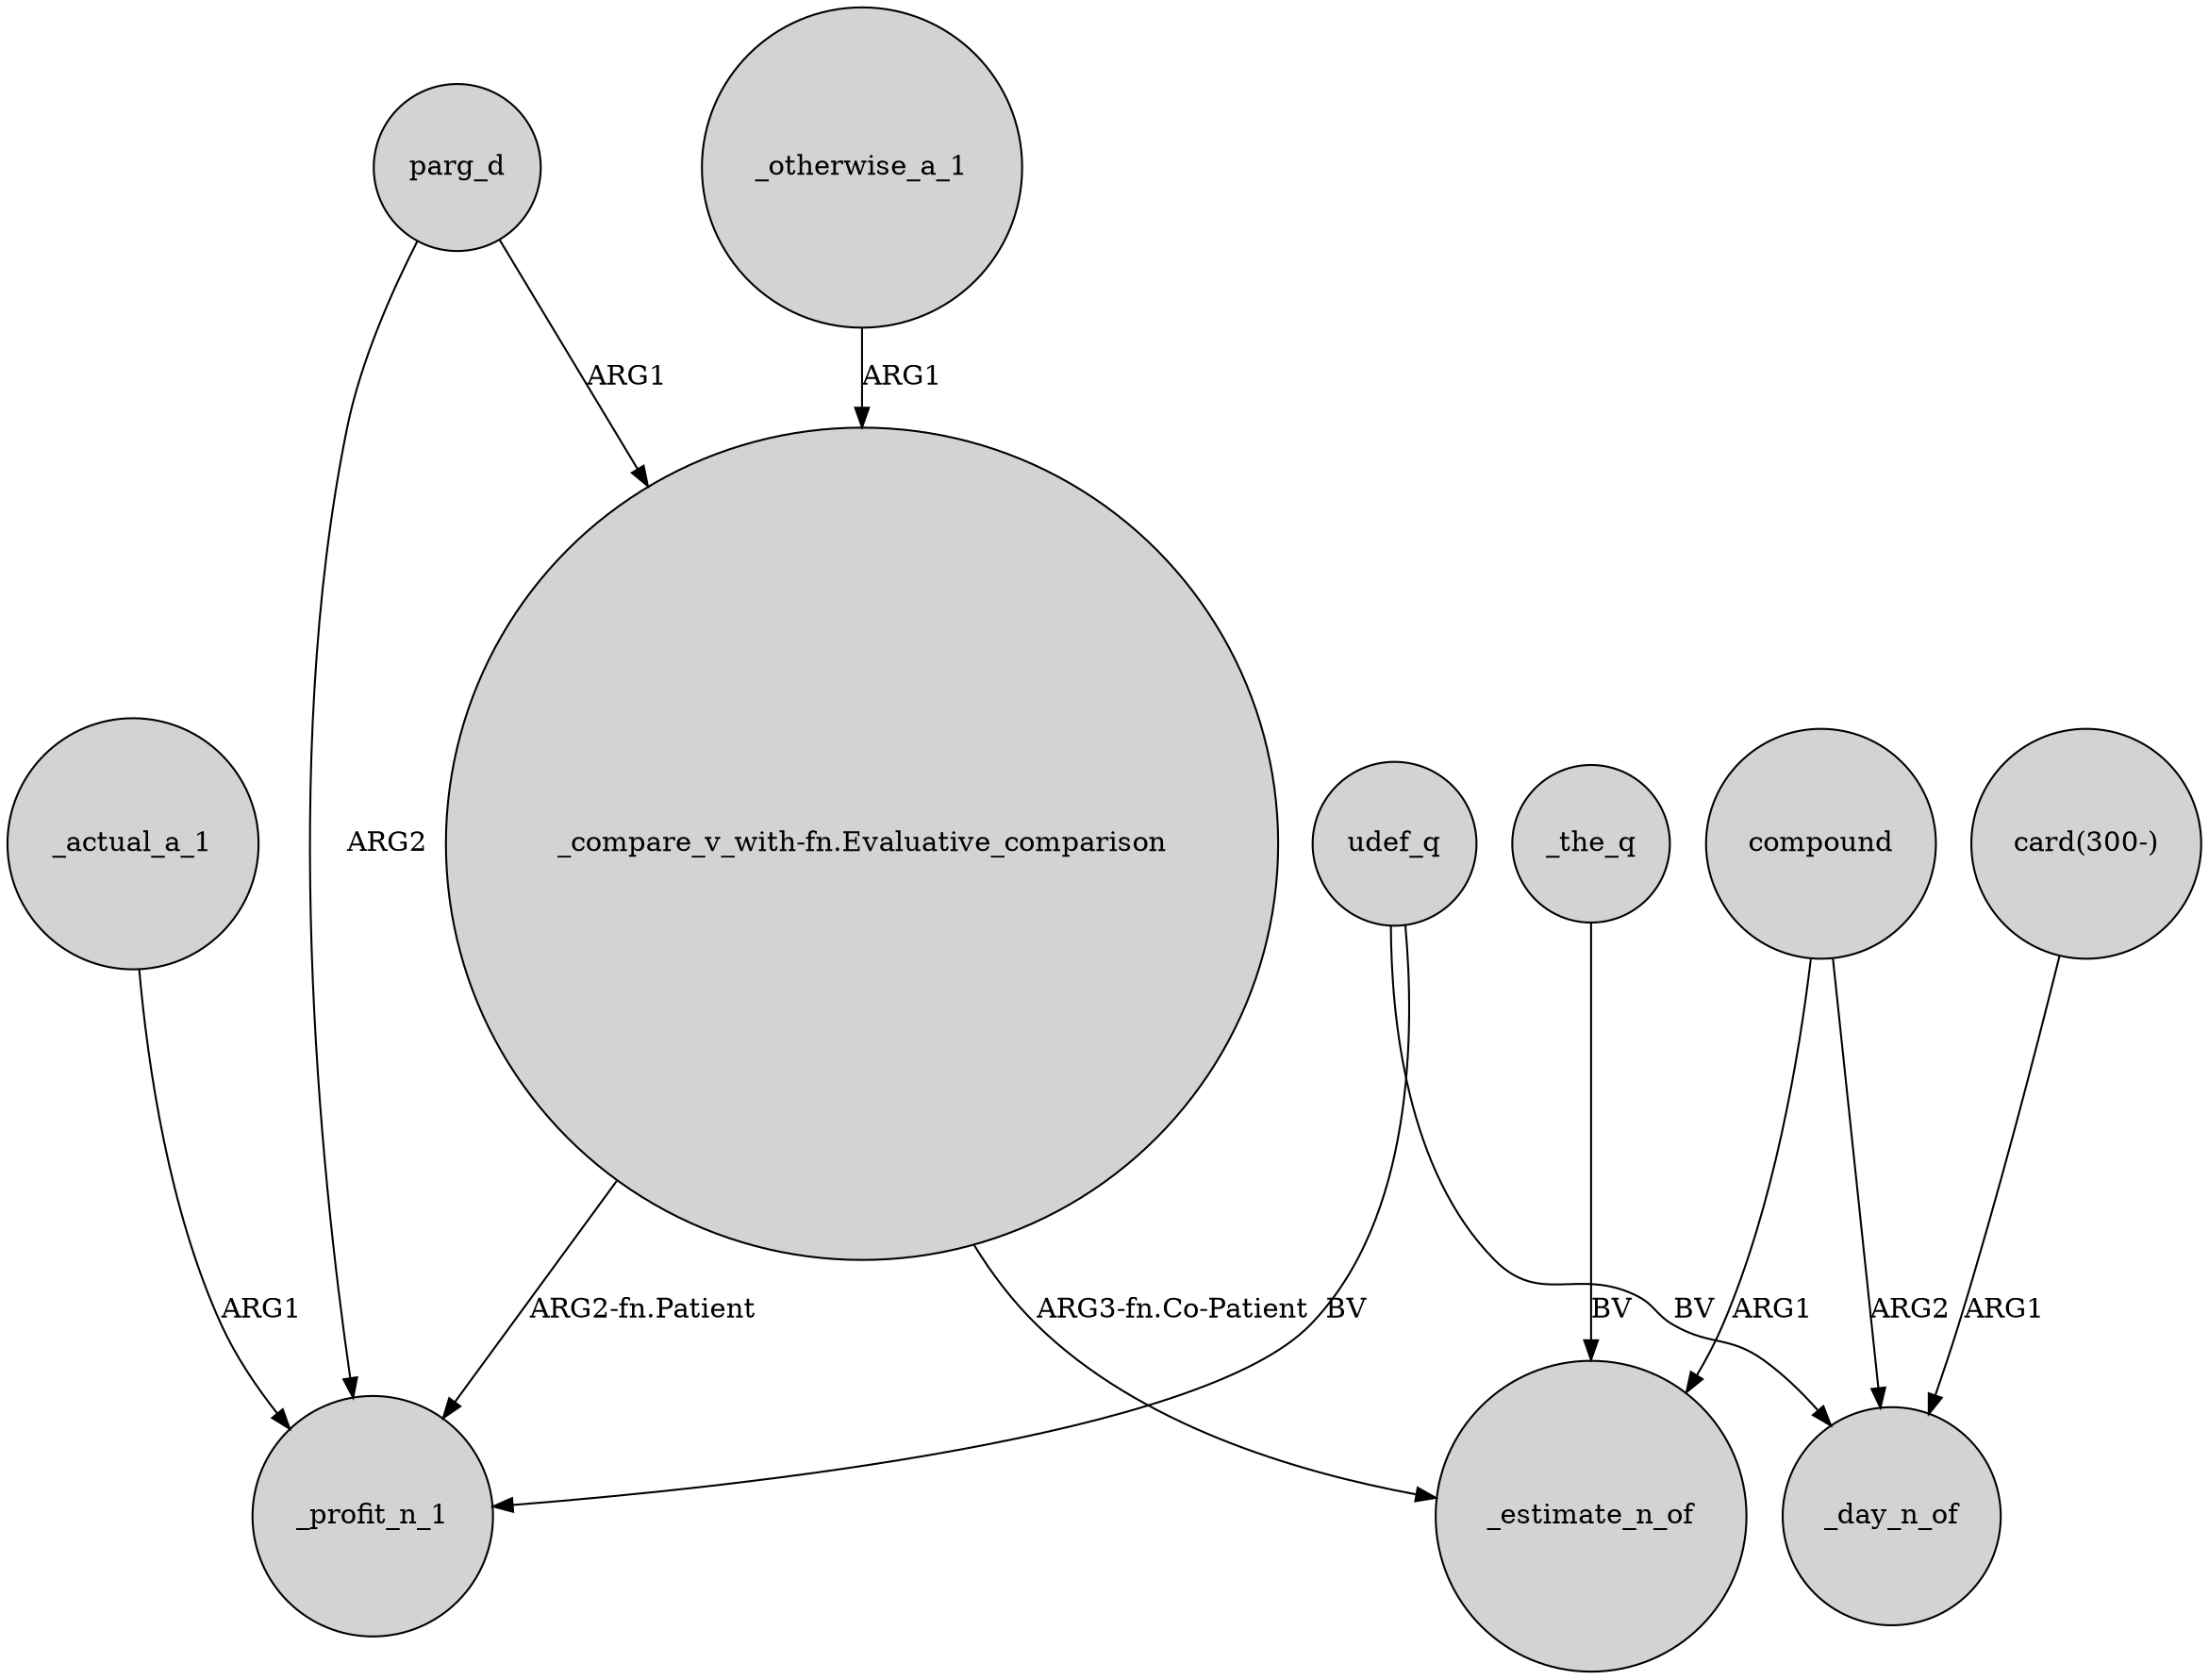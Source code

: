 digraph {
	node [shape=circle style=filled]
	parg_d -> _profit_n_1 [label=ARG2]
	compound -> _day_n_of [label=ARG2]
	"card(300-)" -> _day_n_of [label=ARG1]
	"_compare_v_with-fn.Evaluative_comparison" -> _profit_n_1 [label="ARG2-fn.Patient"]
	"_compare_v_with-fn.Evaluative_comparison" -> _estimate_n_of [label="ARG3-fn.Co-Patient"]
	udef_q -> _day_n_of [label=BV]
	udef_q -> _profit_n_1 [label=BV]
	compound -> _estimate_n_of [label=ARG1]
	_actual_a_1 -> _profit_n_1 [label=ARG1]
	_otherwise_a_1 -> "_compare_v_with-fn.Evaluative_comparison" [label=ARG1]
	parg_d -> "_compare_v_with-fn.Evaluative_comparison" [label=ARG1]
	_the_q -> _estimate_n_of [label=BV]
}
